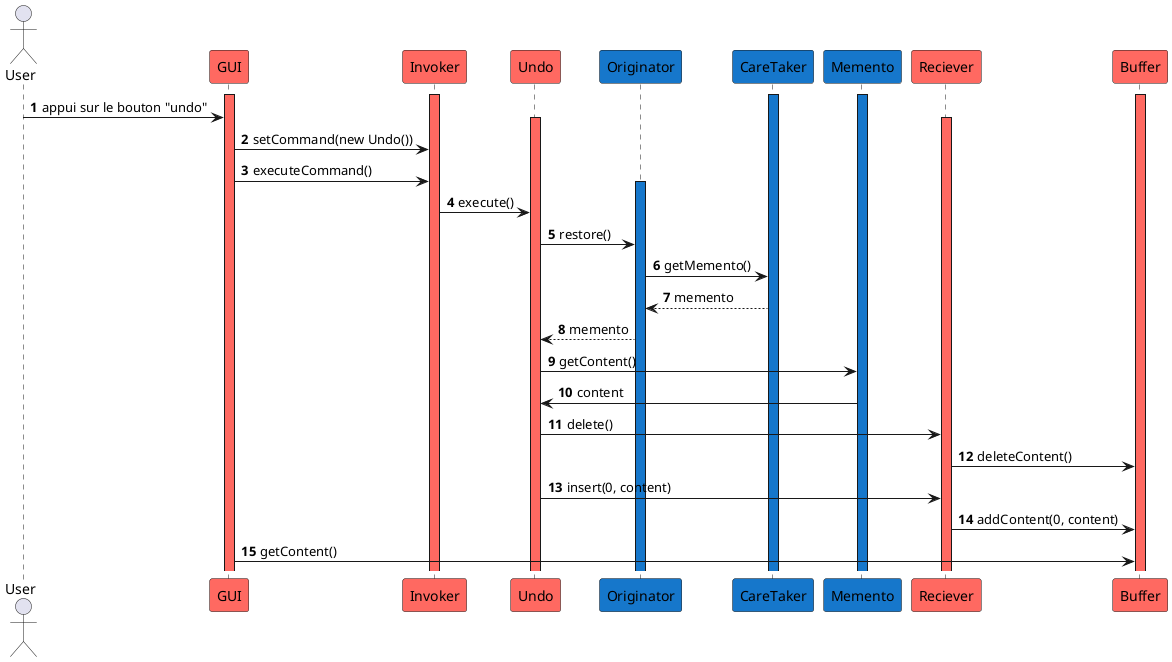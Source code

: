 @startuml
'https://plantuml.com/sequence-diagram

autonumber

actor User

participant GUI #ff6961
participant Invoker #ff6961
participant Undo #ff6961
participant Originator #1677CB
participant CareTaker #1677CB
participant Memento #1677CB
participant Reciever #ff6961
participant Buffer #ff6961

activate CareTaker #1677CB
activate Invoker #ff6961
activate Memento #1677CB
activate GUI #ff6961
activate Buffer #ff6961

User -> GUI : appui sur le bouton "undo"

activate Undo #ff6961
activate Reciever #ff6961
GUI -> Invoker : setCommand(new Undo())
GUI -> Invoker : executeCommand()

activate Originator #1677CB
Invoker -> Undo : execute()

Undo -> Originator : restore()

Originator -> CareTaker : getMemento()
CareTaker --> Originator : memento
Originator --> Undo : memento

Undo -> Memento : getContent()
Memento -> Undo : content
Undo -> Reciever : delete()
Reciever -> Buffer : deleteContent()

Undo -> Reciever : insert(0, content)
Reciever -> Buffer : addContent(0, content)

GUI -> Buffer : getContent()
@enduml